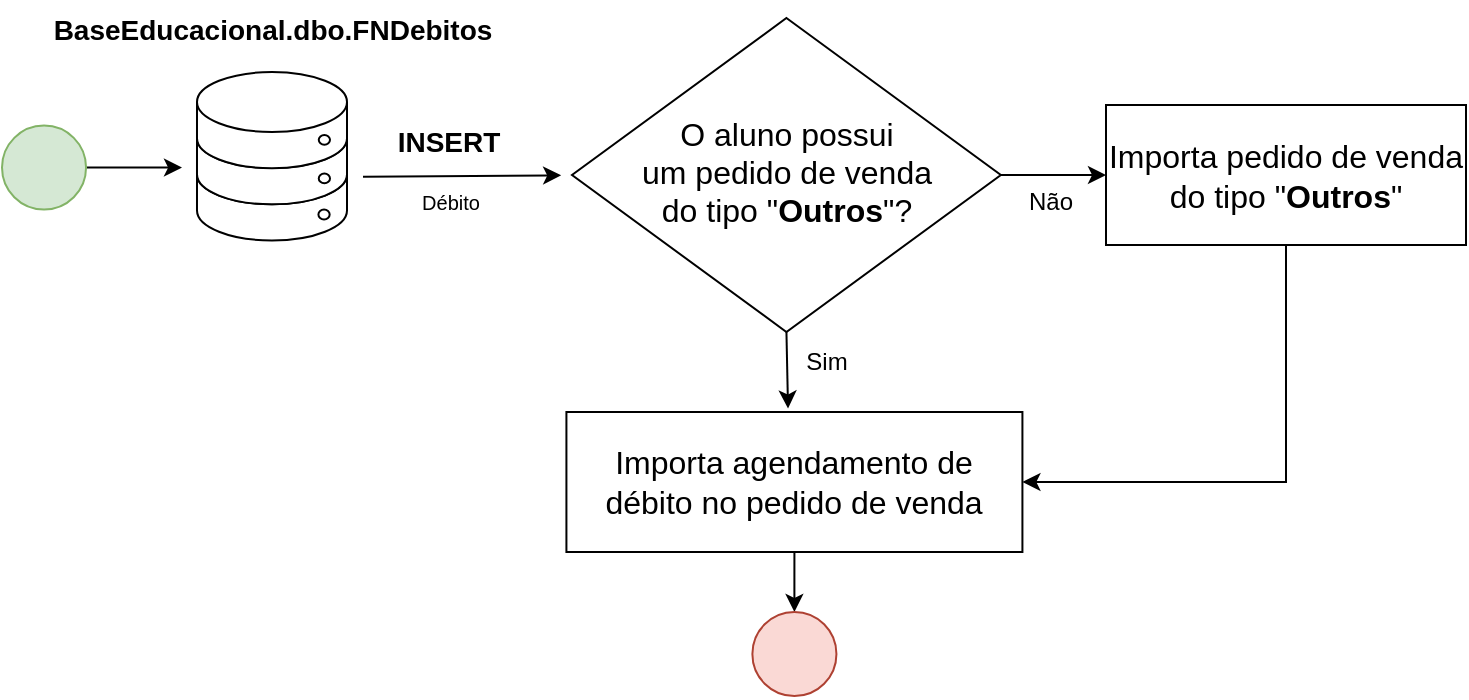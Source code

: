 <mxfile version="22.1.16" type="device">
  <diagram name="Página-1" id="65yaQXBPZkk_jWpdEjBU">
    <mxGraphModel dx="1247" dy="671" grid="1" gridSize="10" guides="1" tooltips="1" connect="1" arrows="1" fold="1" page="1" pageScale="1" pageWidth="2339" pageHeight="3300" math="0" shadow="0">
      <root>
        <mxCell id="0" />
        <mxCell id="1" parent="0" />
        <mxCell id="cfBKrLPV61KFWaBjKZLK-1" value="&lt;b&gt;&lt;font style=&quot;font-size: 14px;&quot;&gt;BaseEducacional.dbo.FNDebitos&lt;/font&gt;&lt;/b&gt;" style="text;html=1;align=center;verticalAlign=middle;resizable=0;points=[];autosize=1;strokeColor=none;fillColor=none;strokeWidth=13;" vertex="1" parent="1">
          <mxGeometry x="173" y="174" width="240" height="30" as="geometry" />
        </mxCell>
        <mxCell id="cfBKrLPV61KFWaBjKZLK-2" value="&lt;font style=&quot;font-size: 14px;&quot;&gt;&lt;b&gt;INSERT&lt;/b&gt;&lt;/font&gt;" style="text;html=1;align=center;verticalAlign=middle;resizable=0;points=[];autosize=1;strokeColor=none;fillColor=none;" vertex="1" parent="1">
          <mxGeometry x="346" y="230.38" width="70" height="30" as="geometry" />
        </mxCell>
        <mxCell id="cfBKrLPV61KFWaBjKZLK-3" value="" style="endArrow=classic;html=1;rounded=0;entryX=0.959;entryY=1.043;entryDx=0;entryDy=0;entryPerimeter=0;" edge="1" parent="1">
          <mxGeometry width="50" height="50" relative="1" as="geometry">
            <mxPoint x="338.5" y="262.42" as="sourcePoint" />
            <mxPoint x="437.58" y="261.67" as="targetPoint" />
          </mxGeometry>
        </mxCell>
        <mxCell id="cfBKrLPV61KFWaBjKZLK-4" value="" style="group;fillColor=default;" vertex="1" connectable="0" parent="1">
          <mxGeometry x="255.5" y="204" width="75" height="104.12" as="geometry" />
        </mxCell>
        <mxCell id="cfBKrLPV61KFWaBjKZLK-5" value="" style="shape=cylinder3;whiteSpace=wrap;html=1;boundedLbl=1;backgroundOutline=1;size=15;fillColor=default;" vertex="1" parent="cfBKrLPV61KFWaBjKZLK-4">
          <mxGeometry y="42.125" width="75" height="48.125" as="geometry" />
        </mxCell>
        <mxCell id="cfBKrLPV61KFWaBjKZLK-6" value="" style="shape=cylinder3;whiteSpace=wrap;html=1;boundedLbl=1;backgroundOutline=1;size=15;fillColor=default;" vertex="1" parent="cfBKrLPV61KFWaBjKZLK-4">
          <mxGeometry y="24.062" width="75" height="48.125" as="geometry" />
        </mxCell>
        <mxCell id="cfBKrLPV61KFWaBjKZLK-7" value="" style="shape=cylinder3;whiteSpace=wrap;html=1;boundedLbl=1;backgroundOutline=1;size=15;fillColor=default;" vertex="1" parent="cfBKrLPV61KFWaBjKZLK-4">
          <mxGeometry y="6" width="75" height="48.125" as="geometry" />
        </mxCell>
        <mxCell id="cfBKrLPV61KFWaBjKZLK-8" value="" style="ellipse;whiteSpace=wrap;html=1;fillColor=default;" vertex="1" parent="cfBKrLPV61KFWaBjKZLK-4">
          <mxGeometry x="60.875" y="56.741" width="5.625" height="4.902" as="geometry" />
        </mxCell>
        <mxCell id="cfBKrLPV61KFWaBjKZLK-9" value="" style="ellipse;whiteSpace=wrap;html=1;fillColor=default;" vertex="1" parent="cfBKrLPV61KFWaBjKZLK-4">
          <mxGeometry x="60.875" y="37.481" width="5.625" height="4.902" as="geometry" />
        </mxCell>
        <mxCell id="cfBKrLPV61KFWaBjKZLK-10" value="" style="ellipse;whiteSpace=wrap;html=1;fillColor=default;" vertex="1" parent="1">
          <mxGeometry x="316.208" y="278.804" width="5.625" height="4.902" as="geometry" />
        </mxCell>
        <mxCell id="cfBKrLPV61KFWaBjKZLK-11" style="edgeStyle=orthogonalEdgeStyle;rounded=0;orthogonalLoop=1;jettySize=auto;html=1;fontFamily=Helvetica;fontSize=16;fontColor=default;startSize=30;" edge="1" parent="1" source="cfBKrLPV61KFWaBjKZLK-12">
          <mxGeometry relative="1" as="geometry">
            <mxPoint x="248" y="257.785" as="targetPoint" />
          </mxGeometry>
        </mxCell>
        <mxCell id="cfBKrLPV61KFWaBjKZLK-12" value="" style="ellipse;whiteSpace=wrap;html=1;aspect=fixed;strokeColor=#82b366;align=center;verticalAlign=middle;fontFamily=Helvetica;fontSize=16;startSize=30;fillColor=#d5e8d4;" vertex="1" parent="1">
          <mxGeometry x="158" y="236.77" width="42.03" height="42.03" as="geometry" />
        </mxCell>
        <mxCell id="cfBKrLPV61KFWaBjKZLK-14" value="&lt;font style=&quot;font-size: 10px;&quot;&gt;Débito&lt;/font&gt;" style="text;html=1;align=center;verticalAlign=middle;resizable=0;points=[];autosize=1;strokeColor=none;fillColor=none;" vertex="1" parent="1">
          <mxGeometry x="356.83" y="260.38" width="50" height="30" as="geometry" />
        </mxCell>
        <mxCell id="cfBKrLPV61KFWaBjKZLK-15" value="" style="group" vertex="1" connectable="0" parent="1">
          <mxGeometry x="443" y="183" width="327" height="157" as="geometry" />
        </mxCell>
        <mxCell id="cfBKrLPV61KFWaBjKZLK-17" value="" style="rhombus;whiteSpace=wrap;html=1;strokeColor=default;align=center;verticalAlign=middle;fontFamily=Helvetica;fontSize=16;fontColor=default;startSize=30;fillColor=default;" vertex="1" parent="cfBKrLPV61KFWaBjKZLK-15">
          <mxGeometry width="214.426" height="157" as="geometry" />
        </mxCell>
        <mxCell id="cfBKrLPV61KFWaBjKZLK-18" value="&lt;font style=&quot;font-size: 16px;&quot;&gt;O aluno possui &lt;br&gt;um pedido de venda &lt;br&gt;do tipo &quot;&lt;b style=&quot;border-color: var(--border-color);&quot;&gt;&lt;font style=&quot;font-size: 16px;&quot;&gt;Outros&lt;/font&gt;&lt;/b&gt;&quot;?&lt;/font&gt;" style="text;html=1;align=center;verticalAlign=middle;resizable=0;points=[];autosize=1;strokeColor=none;fillColor=none;fontSize=16;fontFamily=Helvetica;fontColor=default;" vertex="1" parent="cfBKrLPV61KFWaBjKZLK-15">
          <mxGeometry x="22.21" y="41.502" width="170" height="70" as="geometry" />
        </mxCell>
        <mxCell id="cfBKrLPV61KFWaBjKZLK-19" value="Não" style="text;html=1;align=center;verticalAlign=middle;resizable=0;points=[];autosize=1;strokeColor=none;fillColor=none;" vertex="1" parent="cfBKrLPV61KFWaBjKZLK-15">
          <mxGeometry x="214.43" y="77" width="50" height="30" as="geometry" />
        </mxCell>
        <mxCell id="cfBKrLPV61KFWaBjKZLK-29" style="edgeStyle=orthogonalEdgeStyle;rounded=0;orthogonalLoop=1;jettySize=auto;html=1;exitX=0.5;exitY=1;exitDx=0;exitDy=0;" edge="1" parent="1" source="cfBKrLPV61KFWaBjKZLK-25" target="cfBKrLPV61KFWaBjKZLK-28">
          <mxGeometry relative="1" as="geometry" />
        </mxCell>
        <mxCell id="cfBKrLPV61KFWaBjKZLK-25" value="Importa agendamento de débito no pedido de venda" style="whiteSpace=wrap;html=1;strokeColor=default;align=center;verticalAlign=middle;fontFamily=Helvetica;fontSize=16;fontColor=default;startSize=30;fillColor=default;" vertex="1" parent="1">
          <mxGeometry x="440.21" y="380" width="228" height="70" as="geometry" />
        </mxCell>
        <mxCell id="cfBKrLPV61KFWaBjKZLK-26" style="edgeStyle=orthogonalEdgeStyle;rounded=0;orthogonalLoop=1;jettySize=auto;html=1;exitX=0.5;exitY=1;exitDx=0;exitDy=0;entryX=0.486;entryY=-0.025;entryDx=0;entryDy=0;entryPerimeter=0;" edge="1" parent="1" source="cfBKrLPV61KFWaBjKZLK-17" target="cfBKrLPV61KFWaBjKZLK-25">
          <mxGeometry relative="1" as="geometry" />
        </mxCell>
        <mxCell id="cfBKrLPV61KFWaBjKZLK-27" value="Sim" style="text;html=1;align=center;verticalAlign=middle;resizable=0;points=[];autosize=1;strokeColor=none;fillColor=none;" vertex="1" parent="1">
          <mxGeometry x="550" y="340" width="40" height="30" as="geometry" />
        </mxCell>
        <mxCell id="cfBKrLPV61KFWaBjKZLK-28" value="" style="ellipse;whiteSpace=wrap;html=1;aspect=fixed;strokeColor=#ae4132;align=center;verticalAlign=middle;fontFamily=Helvetica;fontSize=16;startSize=30;fillColor=#fad9d5;" vertex="1" parent="1">
          <mxGeometry x="533.19" y="480" width="42.03" height="42.03" as="geometry" />
        </mxCell>
        <mxCell id="cfBKrLPV61KFWaBjKZLK-33" style="edgeStyle=orthogonalEdgeStyle;rounded=0;orthogonalLoop=1;jettySize=auto;html=1;exitX=0.5;exitY=1;exitDx=0;exitDy=0;entryX=1;entryY=0.5;entryDx=0;entryDy=0;" edge="1" parent="1" source="cfBKrLPV61KFWaBjKZLK-31" target="cfBKrLPV61KFWaBjKZLK-25">
          <mxGeometry relative="1" as="geometry" />
        </mxCell>
        <mxCell id="cfBKrLPV61KFWaBjKZLK-31" value="Importa pedido de venda do tipo &quot;&lt;b&gt;Outros&lt;/b&gt;&quot;" style="whiteSpace=wrap;html=1;strokeColor=default;align=center;verticalAlign=middle;fontFamily=Helvetica;fontSize=16;fontColor=default;startSize=30;fillColor=default;" vertex="1" parent="1">
          <mxGeometry x="710" y="226.5" width="180" height="70" as="geometry" />
        </mxCell>
        <mxCell id="cfBKrLPV61KFWaBjKZLK-32" style="edgeStyle=orthogonalEdgeStyle;rounded=0;orthogonalLoop=1;jettySize=auto;html=1;exitX=1;exitY=0.5;exitDx=0;exitDy=0;entryX=0;entryY=0.5;entryDx=0;entryDy=0;" edge="1" parent="1" source="cfBKrLPV61KFWaBjKZLK-17" target="cfBKrLPV61KFWaBjKZLK-31">
          <mxGeometry relative="1" as="geometry" />
        </mxCell>
      </root>
    </mxGraphModel>
  </diagram>
</mxfile>
